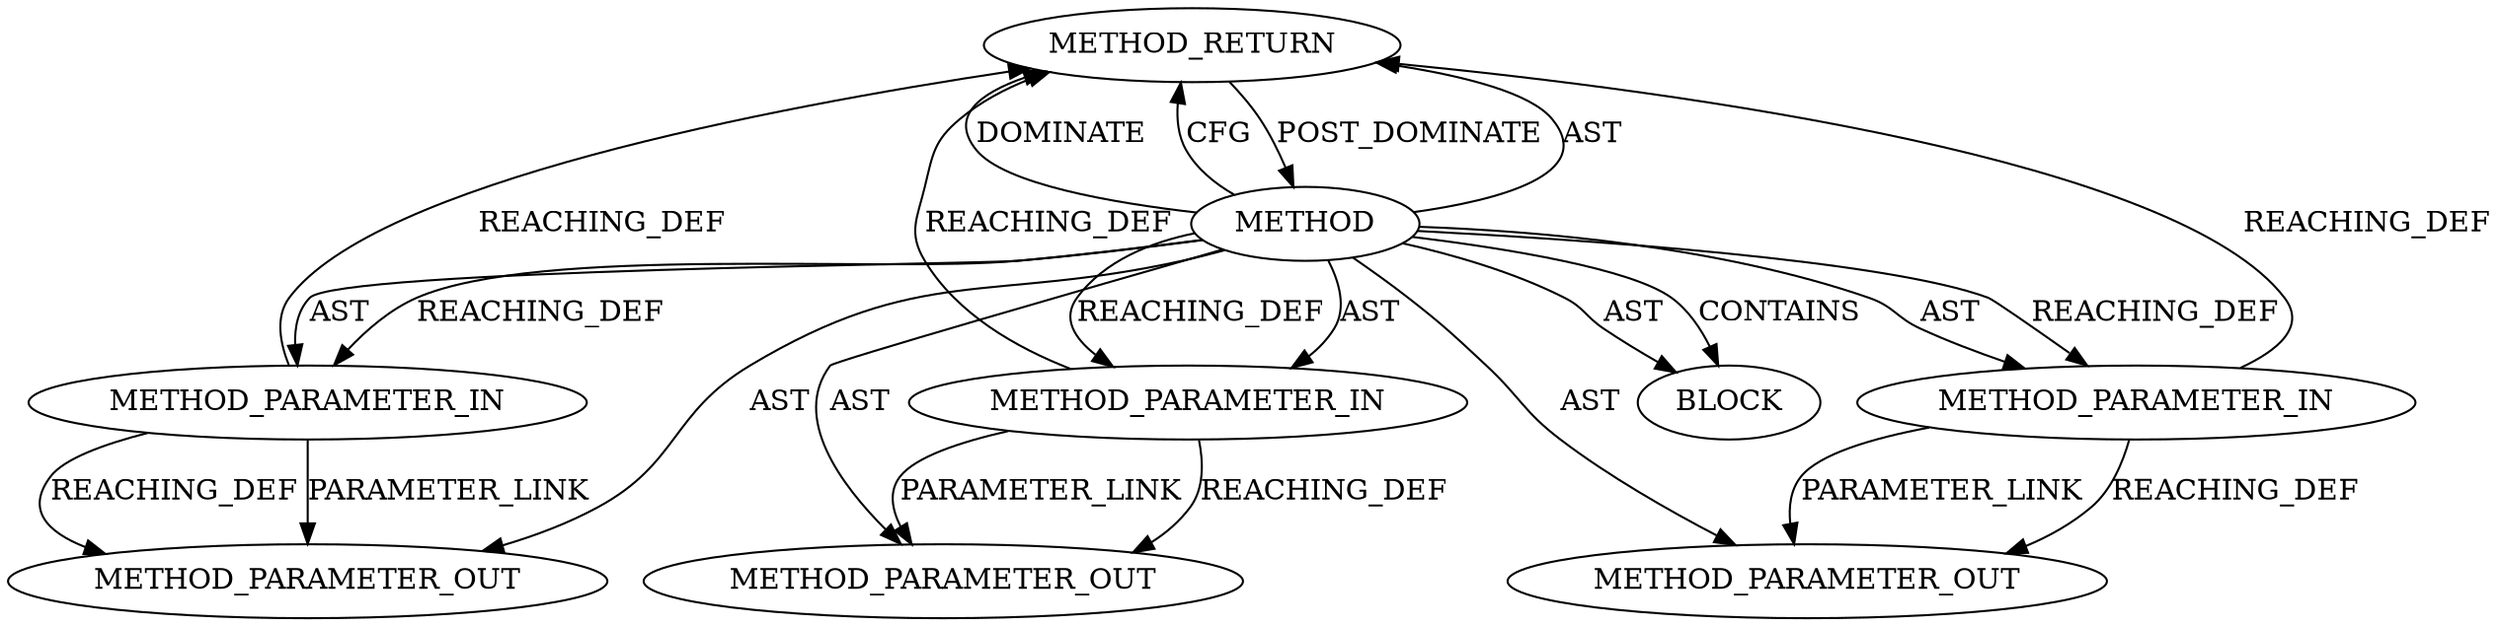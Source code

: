 digraph {
  25896 [label=METHOD_RETURN ORDER=2 CODE="RET" TYPE_FULL_NAME="ANY" EVALUATION_STRATEGY="BY_VALUE"]
  27358 [label=METHOD_PARAMETER_OUT ORDER=1 CODE="p1" IS_VARIADIC=false TYPE_FULL_NAME="ANY" EVALUATION_STRATEGY="BY_VALUE" INDEX=1 NAME="p1"]
  27360 [label=METHOD_PARAMETER_OUT ORDER=3 CODE="p3" IS_VARIADIC=false TYPE_FULL_NAME="ANY" EVALUATION_STRATEGY="BY_VALUE" INDEX=3 NAME="p3"]
  25893 [label=METHOD_PARAMETER_IN ORDER=2 CODE="p2" IS_VARIADIC=false TYPE_FULL_NAME="ANY" EVALUATION_STRATEGY="BY_VALUE" INDEX=2 NAME="p2"]
  27359 [label=METHOD_PARAMETER_OUT ORDER=2 CODE="p2" IS_VARIADIC=false TYPE_FULL_NAME="ANY" EVALUATION_STRATEGY="BY_VALUE" INDEX=2 NAME="p2"]
  25894 [label=METHOD_PARAMETER_IN ORDER=3 CODE="p3" IS_VARIADIC=false TYPE_FULL_NAME="ANY" EVALUATION_STRATEGY="BY_VALUE" INDEX=3 NAME="p3"]
  25891 [label=METHOD AST_PARENT_TYPE="NAMESPACE_BLOCK" AST_PARENT_FULL_NAME="<global>" ORDER=0 CODE="<empty>" FULL_NAME="CRYPTO_memcmp" IS_EXTERNAL=true FILENAME="<empty>" SIGNATURE="" NAME="CRYPTO_memcmp"]
  25892 [label=METHOD_PARAMETER_IN ORDER=1 CODE="p1" IS_VARIADIC=false TYPE_FULL_NAME="ANY" EVALUATION_STRATEGY="BY_VALUE" INDEX=1 NAME="p1"]
  25895 [label=BLOCK ORDER=1 ARGUMENT_INDEX=1 CODE="<empty>" TYPE_FULL_NAME="ANY"]
  25894 -> 27360 [label=REACHING_DEF VARIABLE="p3"]
  25891 -> 27359 [label=AST ]
  25893 -> 25896 [label=REACHING_DEF VARIABLE="p2"]
  25891 -> 25892 [label=REACHING_DEF VARIABLE=""]
  25891 -> 25894 [label=AST ]
  25896 -> 25891 [label=POST_DOMINATE ]
  25894 -> 25896 [label=REACHING_DEF VARIABLE="p3"]
  25891 -> 25893 [label=AST ]
  25891 -> 25896 [label=AST ]
  25892 -> 25896 [label=REACHING_DEF VARIABLE="p1"]
  25892 -> 27358 [label=REACHING_DEF VARIABLE="p1"]
  25891 -> 25895 [label=CONTAINS ]
  25891 -> 25893 [label=REACHING_DEF VARIABLE=""]
  25894 -> 27360 [label=PARAMETER_LINK ]
  25891 -> 25892 [label=AST ]
  25892 -> 27358 [label=PARAMETER_LINK ]
  25891 -> 27358 [label=AST ]
  25891 -> 25896 [label=DOMINATE ]
  25893 -> 27359 [label=REACHING_DEF VARIABLE="p2"]
  25891 -> 27360 [label=AST ]
  25891 -> 25896 [label=CFG ]
  25893 -> 27359 [label=PARAMETER_LINK ]
  25891 -> 25894 [label=REACHING_DEF VARIABLE=""]
  25891 -> 25895 [label=AST ]
}
